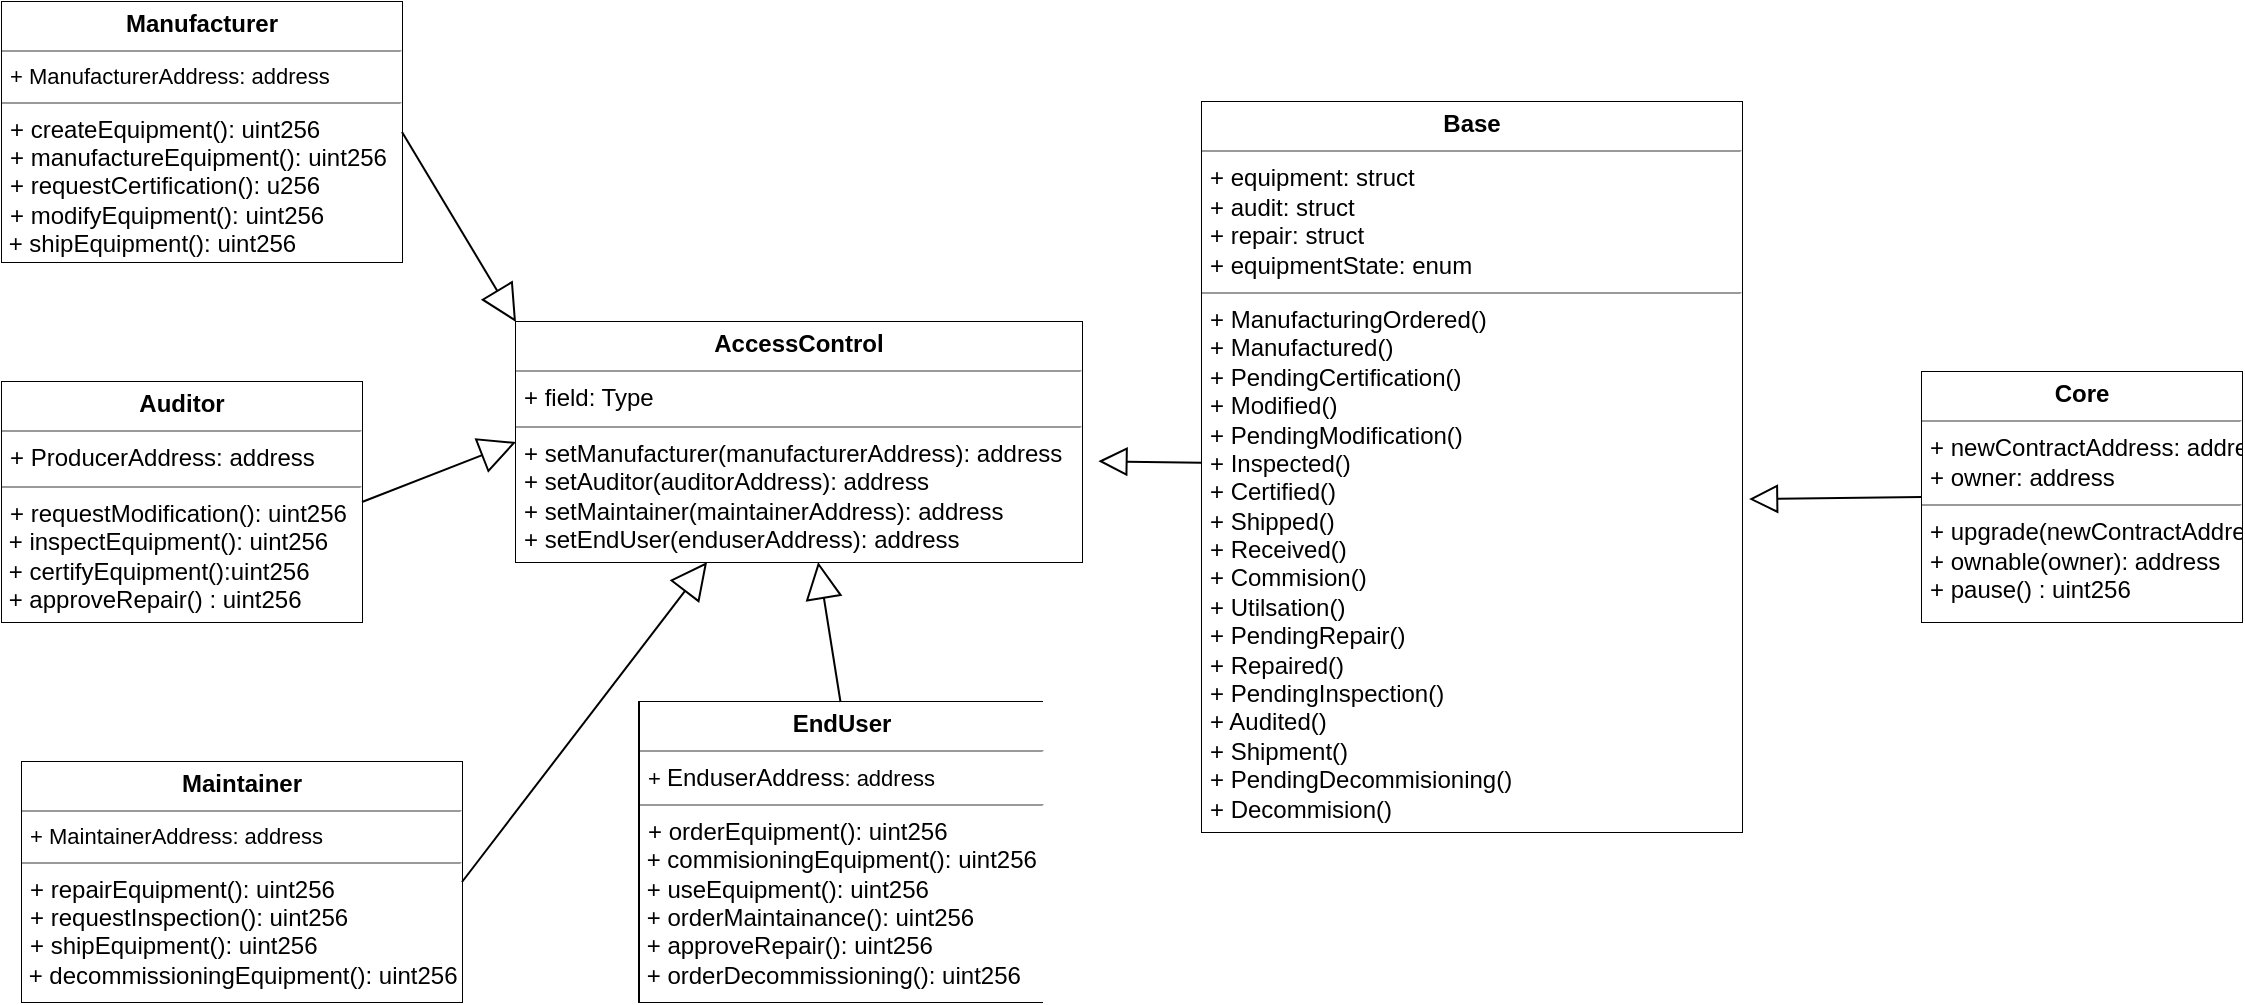 <mxfile>
    <diagram id="bIEheFj-OYReXavo7dqm" name="Page-1">
        <mxGraphModel dx="1412" dy="659" grid="1" gridSize="10" guides="1" tooltips="1" connect="1" arrows="1" fold="1" page="1" pageScale="1" pageWidth="1169" pageHeight="827" math="0" shadow="0">
            <root>
                <mxCell id="0"/>
                <mxCell id="1" parent="0"/>
                <mxCell id="2" value="&lt;p style=&quot;margin: 0px ; margin-top: 4px ; text-align: center&quot;&gt;&lt;b&gt;AccessControl&lt;/b&gt;&lt;/p&gt;&lt;hr size=&quot;1&quot;&gt;&lt;p style=&quot;margin: 0px ; margin-left: 4px&quot;&gt;+ field: Type&lt;/p&gt;&lt;hr size=&quot;1&quot;&gt;&lt;p style=&quot;margin: 0px ; margin-left: 4px&quot;&gt;+ setManufacturer(manufacturerAddress): address&lt;/p&gt;&lt;p style=&quot;margin: 0px ; margin-left: 4px&quot;&gt;+ set&lt;span style=&quot;text-align: center&quot;&gt;Auditor&lt;/span&gt;(auditorAddress): address&lt;br&gt;&lt;/p&gt;&lt;p style=&quot;margin: 0px ; margin-left: 4px&quot;&gt;+ set&lt;span style=&quot;text-align: center&quot;&gt;Maintainer&lt;/span&gt;&lt;span&gt;(maintainerAddress): address&lt;/span&gt;&lt;/p&gt;&lt;p style=&quot;margin: 0px ; margin-left: 4px&quot;&gt;+ set&lt;span style=&quot;text-align: center&quot;&gt;EndUser&lt;/span&gt;&lt;span&gt;(enduserAddress): address&lt;/span&gt;&lt;/p&gt;&lt;p style=&quot;margin: 0px ; margin-left: 4px&quot;&gt;&lt;br&gt;&lt;/p&gt;" style="verticalAlign=top;align=left;overflow=fill;fontSize=12;fontFamily=Helvetica;html=1;fontColor=#000000;labelBackgroundColor=#FFFFFF;" parent="1" vertex="1">
                    <mxGeometry x="277" y="230" width="283" height="120" as="geometry"/>
                </mxCell>
                <mxCell id="3" value="&lt;p style=&quot;margin: 0px ; margin-top: 4px ; text-align: center&quot;&gt;&lt;b&gt;Auditor&lt;/b&gt;&lt;/p&gt;&lt;hr size=&quot;1&quot;&gt;&lt;p style=&quot;margin: 0px ; margin-left: 4px&quot;&gt;+ ProducerAddress: address&lt;/p&gt;&lt;hr size=&quot;1&quot;&gt;&lt;p style=&quot;margin: 0px ; margin-left: 4px&quot;&gt;+&amp;nbsp;&lt;span style=&quot;text-align: center;&quot;&gt;requestModification(): uint256&lt;/span&gt;&lt;/p&gt;&lt;div&gt;&lt;span style=&quot;text-align: center;&quot;&gt;&amp;nbsp;+&amp;nbsp;&lt;/span&gt;&lt;span style=&quot;text-align: center;&quot;&gt;inspectEquipment(): uint256&lt;/span&gt;&lt;/div&gt;&lt;div&gt;&lt;span style=&quot;text-align: center;&quot;&gt;&amp;nbsp;+&amp;nbsp;&lt;/span&gt;&lt;span style=&quot;text-align: center;&quot;&gt;certifyEquipment():uint256&lt;/span&gt;&lt;/div&gt;&lt;div&gt;&lt;span style=&quot;text-align: center;&quot;&gt;&amp;nbsp;+ approveRepair() : uint256&lt;/span&gt;&lt;/div&gt;&lt;div&gt;&lt;span style=&quot;text-align: center;&quot;&gt;&lt;br&gt;&lt;/span&gt;&lt;/div&gt;&lt;div&gt;&lt;span style=&quot;text-align: center;&quot;&gt;&lt;br&gt;&lt;/span&gt;&lt;/div&gt;" style="verticalAlign=top;align=left;overflow=fill;fontSize=12;fontFamily=Helvetica;html=1;fontColor=#000000;labelBackgroundColor=#FFFFFF;" parent="1" vertex="1">
                    <mxGeometry x="20" y="260" width="180" height="120" as="geometry"/>
                </mxCell>
                <mxCell id="4" value="&lt;p style=&quot;margin: 0px ; margin-top: 4px ; text-align: center&quot;&gt;&lt;b&gt;&lt;font&gt;Base&lt;/font&gt;&lt;/b&gt;&lt;/p&gt;&lt;hr size=&quot;1&quot;&gt;&lt;p style=&quot;margin: 0px 0px 0px 4px&quot;&gt;&lt;font style=&quot;font-size: 12px&quot;&gt;+ &lt;/font&gt;&lt;font style=&quot;font-size: 12px&quot;&gt;equipment: struct&lt;/font&gt;&lt;/p&gt;&lt;p style=&quot;margin: 0px 0px 0px 4px&quot;&gt;&lt;font style=&quot;font-size: 12px&quot;&gt;+ audit: struct&lt;/font&gt;&lt;/p&gt;&lt;p style=&quot;margin: 0px 0px 0px 4px&quot;&gt;&lt;font style=&quot;font-size: 12px&quot;&gt;+ repair: struct&lt;/font&gt;&lt;/p&gt;&lt;p style=&quot;margin: 0px 0px 0px 4px&quot;&gt;&lt;font style=&quot;font-size: 12px&quot;&gt;+ equipmentState: enum&lt;/font&gt;&lt;/p&gt;&lt;hr size=&quot;1&quot;&gt;&lt;p style=&quot;margin: 0px 0px 0px 4px&quot;&gt;&lt;font style=&quot;font-size: 12px&quot;&gt;+ ManufacturingOrdered()&lt;/font&gt;&lt;/p&gt;&lt;p style=&quot;margin: 0px 0px 0px 4px&quot;&gt;&lt;font style=&quot;font-size: 12px&quot;&gt;+ Manufactured()&lt;/font&gt;&lt;/p&gt;&lt;p style=&quot;margin: 0px 0px 0px 4px&quot;&gt;&lt;font&gt;+ PendingCertification()&lt;/font&gt;&lt;/p&gt;&lt;p style=&quot;margin: 0px 0px 0px 4px&quot;&gt;&lt;font style=&quot;&quot;&gt;+ Modified()&lt;br&gt;&lt;/font&gt;&lt;span style=&quot;&quot;&gt;+ PendingModification()&lt;/span&gt;&lt;/p&gt;&lt;p style=&quot;margin: 0px 0px 0px 4px&quot;&gt;&lt;span style=&quot;&quot;&gt;+ Inspected()&lt;/span&gt;&lt;/p&gt;&lt;p style=&quot;margin: 0px 0px 0px 4px&quot;&gt;&lt;span style=&quot;&quot;&gt;+ Certified()&lt;/span&gt;&lt;/p&gt;&lt;p style=&quot;margin: 0px 0px 0px 4px&quot;&gt;&lt;span style=&quot;&quot;&gt;+ Shipped()&lt;/span&gt;&lt;/p&gt;&lt;p style=&quot;margin: 0px 0px 0px 4px&quot;&gt;&lt;span style=&quot;&quot;&gt;+ Received()&lt;/span&gt;&lt;/p&gt;&lt;p style=&quot;margin: 0px 0px 0px 4px&quot;&gt;&lt;span style=&quot;&quot;&gt;+ Commision()&lt;/span&gt;&lt;/p&gt;&lt;p style=&quot;margin: 0px 0px 0px 4px&quot;&gt;&lt;font style=&quot;font-size: 12px&quot;&gt;+ Utilsation()&lt;/font&gt;&lt;/p&gt;&lt;p style=&quot;margin: 0px 0px 0px 4px&quot;&gt;&lt;span style=&quot;&quot;&gt;+ PendingRepair()&lt;/span&gt;&lt;/p&gt;&lt;p style=&quot;margin: 0px 0px 0px 4px&quot;&gt;&lt;span style=&quot;&quot;&gt;+ Repaired()&lt;/span&gt;&lt;/p&gt;&lt;p style=&quot;margin: 0px 0px 0px 4px&quot;&gt;&lt;font style=&quot;&quot;&gt;+ PendingInspection()&lt;/font&gt;&lt;/p&gt;&lt;p style=&quot;margin: 0px 0px 0px 4px&quot;&gt;&lt;span style=&quot;&quot;&gt;+ Audited()&lt;/span&gt;&lt;br&gt;&lt;/p&gt;&lt;p style=&quot;margin: 0px 0px 0px 4px&quot;&gt;&lt;span style=&quot;&quot;&gt;+ Shipment()&lt;/span&gt;&lt;/p&gt;&lt;p style=&quot;margin: 0px 0px 0px 4px&quot;&gt;&lt;span style=&quot;&quot;&gt;+ PendingDecommisioning()&lt;/span&gt;&lt;/p&gt;&lt;p style=&quot;margin: 0px 0px 0px 4px&quot;&gt;&lt;span style=&quot;&quot;&gt;+&amp;nbsp;&lt;/span&gt;&lt;span style=&quot;text-align: center;&quot;&gt;Decommision()&lt;/span&gt;&lt;/p&gt;" style="verticalAlign=top;align=left;overflow=fill;fontSize=12;fontFamily=Helvetica;html=1;fontColor=#000000;labelBackgroundColor=#FFFFFF;" parent="1" vertex="1">
                    <mxGeometry x="620" y="120" width="270" height="365" as="geometry"/>
                </mxCell>
                <mxCell id="5" value="&lt;p style=&quot;margin: 0px ; margin-top: 4px ; text-align: center&quot;&gt;&lt;b&gt;Maintainer&lt;/b&gt;&lt;/p&gt;&lt;hr size=&quot;1&quot;&gt;&lt;p style=&quot;margin: 0px 0px 0px 4px ; font-size: 11px&quot;&gt;&lt;font style=&quot;font-size: 11px&quot;&gt;+ MaintainerAddress: address&lt;/font&gt;&lt;/p&gt;&lt;hr size=&quot;1&quot; style=&quot;font-size: 11px&quot;&gt;&lt;p style=&quot;margin: 0px ; margin-left: 4px&quot;&gt;+&amp;nbsp;&lt;span style=&quot;text-align: center;&quot;&gt;repairEquipment(): uint256&lt;/span&gt;&lt;/p&gt;&lt;p style=&quot;margin: 0px ; margin-left: 4px&quot;&gt;+&amp;nbsp;&lt;span style=&quot;text-align: center;&quot;&gt;requestInspection(): uint256&lt;/span&gt;&lt;/p&gt;&lt;p style=&quot;margin: 0px ; margin-left: 4px&quot;&gt;&lt;span style=&quot;text-align: center;&quot;&gt;+&amp;nbsp;&lt;/span&gt;&lt;span style=&quot;text-align: center;&quot;&gt;shipEquipment()&lt;/span&gt;&lt;span style=&quot;text-align: center;&quot;&gt;: uint256&lt;/span&gt;&lt;/p&gt;&lt;span style=&quot;text-align: center;&quot;&gt;&amp;nbsp;+ decommissioningEquipment(): uint256&lt;/span&gt;" style="verticalAlign=top;align=left;overflow=fill;fontSize=12;fontFamily=Helvetica;html=1;fontColor=#000000;labelBackgroundColor=#FFFFFF;" parent="1" vertex="1">
                    <mxGeometry x="30" y="450" width="220" height="120" as="geometry"/>
                </mxCell>
                <mxCell id="7" value="&lt;p style=&quot;margin: 0px ; margin-top: 4px ; text-align: center&quot;&gt;&lt;b&gt;Manufacturer&lt;/b&gt;&lt;/p&gt;&lt;hr size=&quot;1&quot;&gt;&lt;p style=&quot;margin: 0px 0px 0px 4px ; font-size: 11px&quot;&gt;&lt;font style=&quot;font-size: 11px&quot;&gt;+ ManufacturerAddress: address&lt;/font&gt;&lt;/p&gt;&lt;hr size=&quot;1&quot; style=&quot;font-size: 11px&quot;&gt;&lt;p style=&quot;margin: 0px 0px 0px 4px&quot;&gt;+&amp;nbsp;&lt;span style=&quot;text-align: center;&quot;&gt;createEquipment()&lt;/span&gt;&lt;span style=&quot;text-align: center;&quot;&gt;: uint256&lt;/span&gt;&lt;/p&gt;&lt;p style=&quot;margin: 0px 0px 0px 4px&quot;&gt;+&amp;nbsp;&lt;span style=&quot;text-align: center;&quot;&gt;manufactureEquipment()&lt;/span&gt;&lt;span style=&quot;text-align: center;&quot;&gt;: uint256&lt;/span&gt;&lt;/p&gt;&lt;p style=&quot;margin: 0px ; margin-left: 4px&quot;&gt;&lt;span style=&quot;text-align: center;&quot;&gt;+ requestCertification(): u256&lt;/span&gt;&lt;br&gt;&lt;/p&gt;&lt;p style=&quot;margin: 0px ; margin-left: 4px&quot;&gt;&lt;span style=&quot;text-align: center;&quot;&gt;&lt;font style=&quot;font-size: 12px&quot;&gt;+&amp;nbsp;&lt;/font&gt;&lt;/span&gt;&lt;font&gt;&lt;span style=&quot;text-align: center&quot;&gt;modifyEquipment():&amp;nbsp;&lt;/span&gt;&lt;/font&gt;&lt;span style=&quot;text-align: center;&quot;&gt;uint256&lt;/span&gt;&lt;/p&gt;&lt;div&gt;&lt;span style=&quot;text-align: center;&quot;&gt;&amp;nbsp;+ shipEquipment(): uint256&lt;/span&gt;&lt;/div&gt;" style="verticalAlign=top;align=left;overflow=fill;fontSize=12;fontFamily=Helvetica;html=1;fontColor=#000000;labelBackgroundColor=#FFFFFF;" parent="1" vertex="1">
                    <mxGeometry x="20" y="70" width="200" height="130" as="geometry"/>
                </mxCell>
                <mxCell id="9" value="&lt;p style=&quot;margin: 0px ; margin-top: 4px ; text-align: center&quot;&gt;&lt;b&gt;EndUser&lt;/b&gt;&lt;/p&gt;&lt;hr size=&quot;1&quot;&gt;&lt;p style=&quot;margin: 0px 0px 0px 4px ; font-size: 11px&quot;&gt;&lt;font style=&quot;font-size: 11px&quot;&gt;+&amp;nbsp;&lt;span style=&quot;font-size: 12px&quot;&gt;EnduserAddress&lt;/span&gt;: address&lt;/font&gt;&lt;/p&gt;&lt;hr size=&quot;1&quot; style=&quot;font-size: 11px&quot;&gt;&lt;p style=&quot;margin: 0px ; margin-left: 4px&quot;&gt;+&amp;nbsp;&lt;span style=&quot;text-align: center;&quot;&gt;orderEquipment(): uint256&amp;nbsp;&lt;/span&gt;&lt;/p&gt;&lt;span style=&quot;text-align: center;&quot;&gt;&amp;nbsp;+ commisioningEquipment(): uint256&lt;br&gt;&amp;nbsp;+&amp;nbsp;&lt;/span&gt;&lt;span style=&quot;text-align: center;&quot;&gt;useEquipment()&lt;/span&gt;&lt;span style=&quot;text-align: center;&quot;&gt;: uint256&lt;br&gt;&lt;/span&gt;&lt;span style=&quot;text-align: center;&quot;&gt;&amp;nbsp;+&amp;nbsp;&lt;/span&gt;&lt;span style=&quot;text-align: center;&quot;&gt;orderMaintainance(): uint256&lt;br&gt;&amp;nbsp;+&amp;nbsp;&lt;/span&gt;&lt;span style=&quot;text-align: center;&quot;&gt;approveRepair()&lt;/span&gt;&lt;span style=&quot;text-align: center;&quot;&gt;: uint256&lt;br&gt;&amp;nbsp;+&amp;nbsp;&lt;/span&gt;&lt;span style=&quot;text-align: center;&quot;&gt;orderDecommissioning(): uint256&lt;br&gt;&lt;/span&gt;&lt;span style=&quot;text-align: center;&quot;&gt;&lt;br&gt;&lt;/span&gt;&lt;span style=&quot;text-align: center;&quot;&gt;&lt;br&gt;&lt;/span&gt;" style="verticalAlign=top;align=left;overflow=fill;fontSize=12;fontFamily=Helvetica;html=1;fontColor=#000000;labelBackgroundColor=#FFFFFF;" parent="1" vertex="1">
                    <mxGeometry x="338.5" y="420" width="201.5" height="150" as="geometry"/>
                </mxCell>
                <mxCell id="17" value="&lt;p style=&quot;margin: 0px ; margin-top: 4px ; text-align: center&quot;&gt;&lt;b&gt;Core&lt;/b&gt;&lt;/p&gt;&lt;hr size=&quot;1&quot;&gt;&lt;p style=&quot;margin: 0px ; margin-left: 4px&quot;&gt;+ newContractAddress: address&lt;/p&gt;&lt;p style=&quot;margin: 0px ; margin-left: 4px&quot;&gt;+ owner: address&lt;/p&gt;&lt;hr size=&quot;1&quot;&gt;&lt;p style=&quot;margin: 0px ; margin-left: 4px&quot;&gt;+ upgrade(newContractAddress): address&lt;/p&gt;&lt;p style=&quot;margin: 0px ; margin-left: 4px&quot;&gt;+ ownable(owner): address&lt;/p&gt;&lt;p style=&quot;margin: 0px ; margin-left: 4px&quot;&gt;+ pause() : uint256&lt;/p&gt;" style="verticalAlign=top;align=left;overflow=fill;fontSize=12;fontFamily=Helvetica;html=1;fontColor=#000000;labelBackgroundColor=#FFFFFF;" parent="1" vertex="1">
                    <mxGeometry x="980" y="255" width="160" height="125" as="geometry"/>
                </mxCell>
                <mxCell id="21" value="" style="endArrow=block;endFill=0;endSize=12;html=1;fontSize=12;fontColor=#000000;entryX=1.029;entryY=0.58;entryDx=0;entryDy=0;entryPerimeter=0;labelBackgroundColor=#FFFFFF;" parent="1" source="4" target="2" edge="1">
                    <mxGeometry width="160" relative="1" as="geometry">
                        <mxPoint x="780" y="510" as="sourcePoint"/>
                        <mxPoint x="940" y="510" as="targetPoint"/>
                    </mxGeometry>
                </mxCell>
                <mxCell id="22" value="" style="endArrow=block;endFill=0;endSize=12;html=1;fontSize=12;fontColor=#000000;exitX=0;exitY=0.5;exitDx=0;exitDy=0;entryX=1.013;entryY=0.544;entryDx=0;entryDy=0;entryPerimeter=0;labelBackgroundColor=#FFFFFF;" parent="1" source="17" target="4" edge="1">
                    <mxGeometry width="160" relative="1" as="geometry">
                        <mxPoint x="790" y="520" as="sourcePoint"/>
                        <mxPoint x="930" y="303" as="targetPoint"/>
                    </mxGeometry>
                </mxCell>
                <mxCell id="28" value="" style="endArrow=block;endSize=16;endFill=0;html=1;fontSize=12;fontColor=#000000;exitX=1;exitY=0.5;exitDx=0;exitDy=0;entryX=0;entryY=0.5;entryDx=0;entryDy=0;labelBackgroundColor=#FFFFFF;" parent="1" source="3" target="2" edge="1">
                    <mxGeometry x="0.031" width="160" relative="1" as="geometry">
                        <mxPoint x="190" y="370" as="sourcePoint"/>
                        <mxPoint x="350" y="370" as="targetPoint"/>
                        <mxPoint as="offset"/>
                    </mxGeometry>
                </mxCell>
                <mxCell id="29" value="" style="endArrow=block;endSize=16;endFill=0;html=1;fontSize=12;fontColor=#000000;exitX=1;exitY=0.5;exitDx=0;exitDy=0;labelBackgroundColor=#FFFFFF;" parent="1" source="5" target="2" edge="1">
                    <mxGeometry width="160" relative="1" as="geometry">
                        <mxPoint x="200" y="390" as="sourcePoint"/>
                        <mxPoint x="297" y="390" as="targetPoint"/>
                    </mxGeometry>
                </mxCell>
                <mxCell id="30" value="" style="endArrow=block;endSize=16;endFill=0;html=1;fontSize=12;fontColor=#000000;exitX=1;exitY=0.5;exitDx=0;exitDy=0;entryX=0;entryY=0;entryDx=0;entryDy=0;labelBackgroundColor=#FFFFFF;" parent="1" source="7" target="2" edge="1">
                    <mxGeometry width="160" relative="1" as="geometry">
                        <mxPoint x="180" y="160" as="sourcePoint"/>
                        <mxPoint x="277" y="160" as="targetPoint"/>
                    </mxGeometry>
                </mxCell>
                <mxCell id="31" value="" style="endArrow=block;endSize=16;endFill=0;html=1;fontSize=12;fontColor=#000000;exitX=0.5;exitY=0;exitDx=0;exitDy=0;labelBackgroundColor=#FFFFFF;" parent="1" source="9" target="2" edge="1">
                    <mxGeometry width="160" relative="1" as="geometry">
                        <mxPoint x="420" y="500" as="sourcePoint"/>
                        <mxPoint x="517" y="500" as="targetPoint"/>
                    </mxGeometry>
                </mxCell>
            </root>
        </mxGraphModel>
    </diagram>
</mxfile>